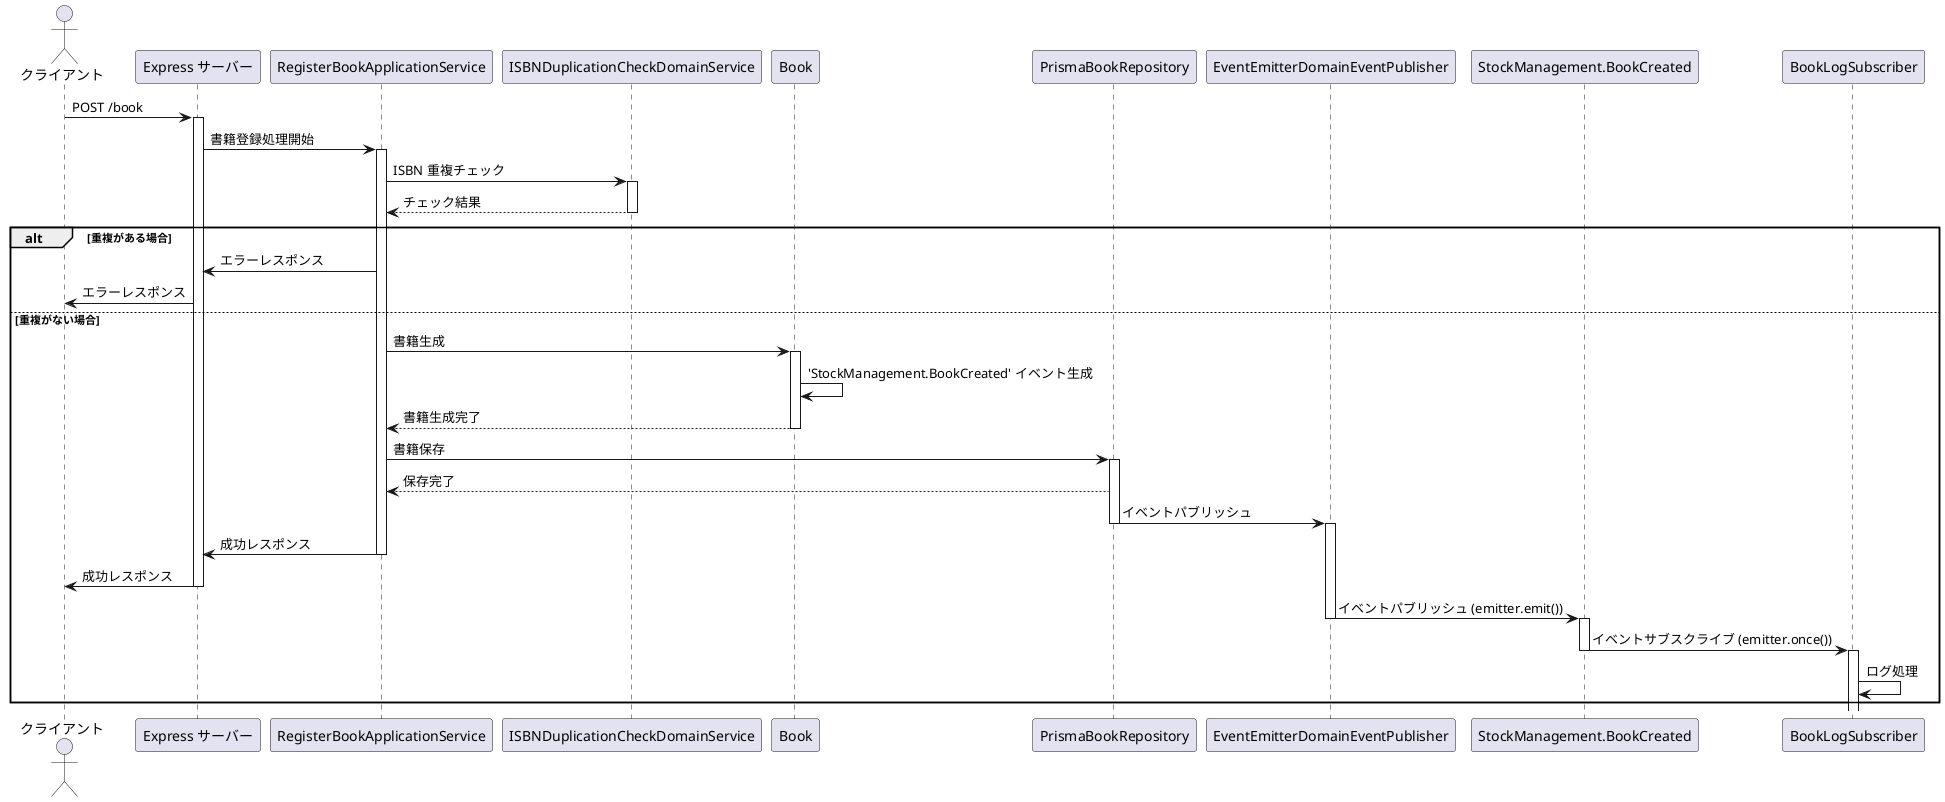 @startuml
actor クライアント
participant "Express サーバー" as Express
participant "RegisterBookApplicationService" as RegisterService
participant "ISBNDuplicationCheckDomainService" as ISBNDuplicateCheck
participant "Book" as BookAggregate
participant "PrismaBookRepository" as PrismaRepo
participant "EventEmitterDomainEventPublisher" as EventPublisher
participant "StockManagement.BookCreated" as Topic
participant "BookLogSubscriber" as LogSubscriber

クライアント -> Express : POST /book
activate Express

Express -> RegisterService : 書籍登録処理開始
activate RegisterService

RegisterService -> ISBNDuplicateCheck : ISBN 重複チェック
activate ISBNDuplicateCheck
ISBNDuplicateCheck --> RegisterService : チェック結果
deactivate ISBNDuplicateCheck

alt 重複がある場合
    RegisterService -> Express : エラーレスポンス
    Express -> クライアント : エラーレスポンス
else 重複がない場合
    RegisterService -> BookAggregate : 書籍生成
    activate BookAggregate

    BookAggregate -> BookAggregate : 'StockManagement.BookCreated' イベント生成
    BookAggregate --> RegisterService : 書籍生成完了
    deactivate BookAggregate

    RegisterService -> PrismaRepo : 書籍保存
    activate PrismaRepo
    PrismaRepo --> RegisterService : 保存完了

    ' イベントパブリッシュ
    PrismaRepo -> EventPublisher : イベントパブリッシュ
    deactivate PrismaRepo

    activate EventPublisher
    RegisterService -> Express : 成功レスポンス
    deactivate RegisterService
    Express -> クライアント : 成功レスポンス
    deactivate Express
    

    EventPublisher -> Topic : イベントパブリッシュ (emitter.emit())
    deactivate EventPublisher
    activate Topic


    Topic -> LogSubscriber : イベントサブスクライブ (emitter.once())
    deactivate Topic
    activate LogSubscriber
    LogSubscriber -> LogSubscriber : ログ処理

    ' EventPublisher --> RegisterService : イベント処理完了
    deactivate EventPublisher

end

deactivate RegisterService
deactivate Express
@enduml
